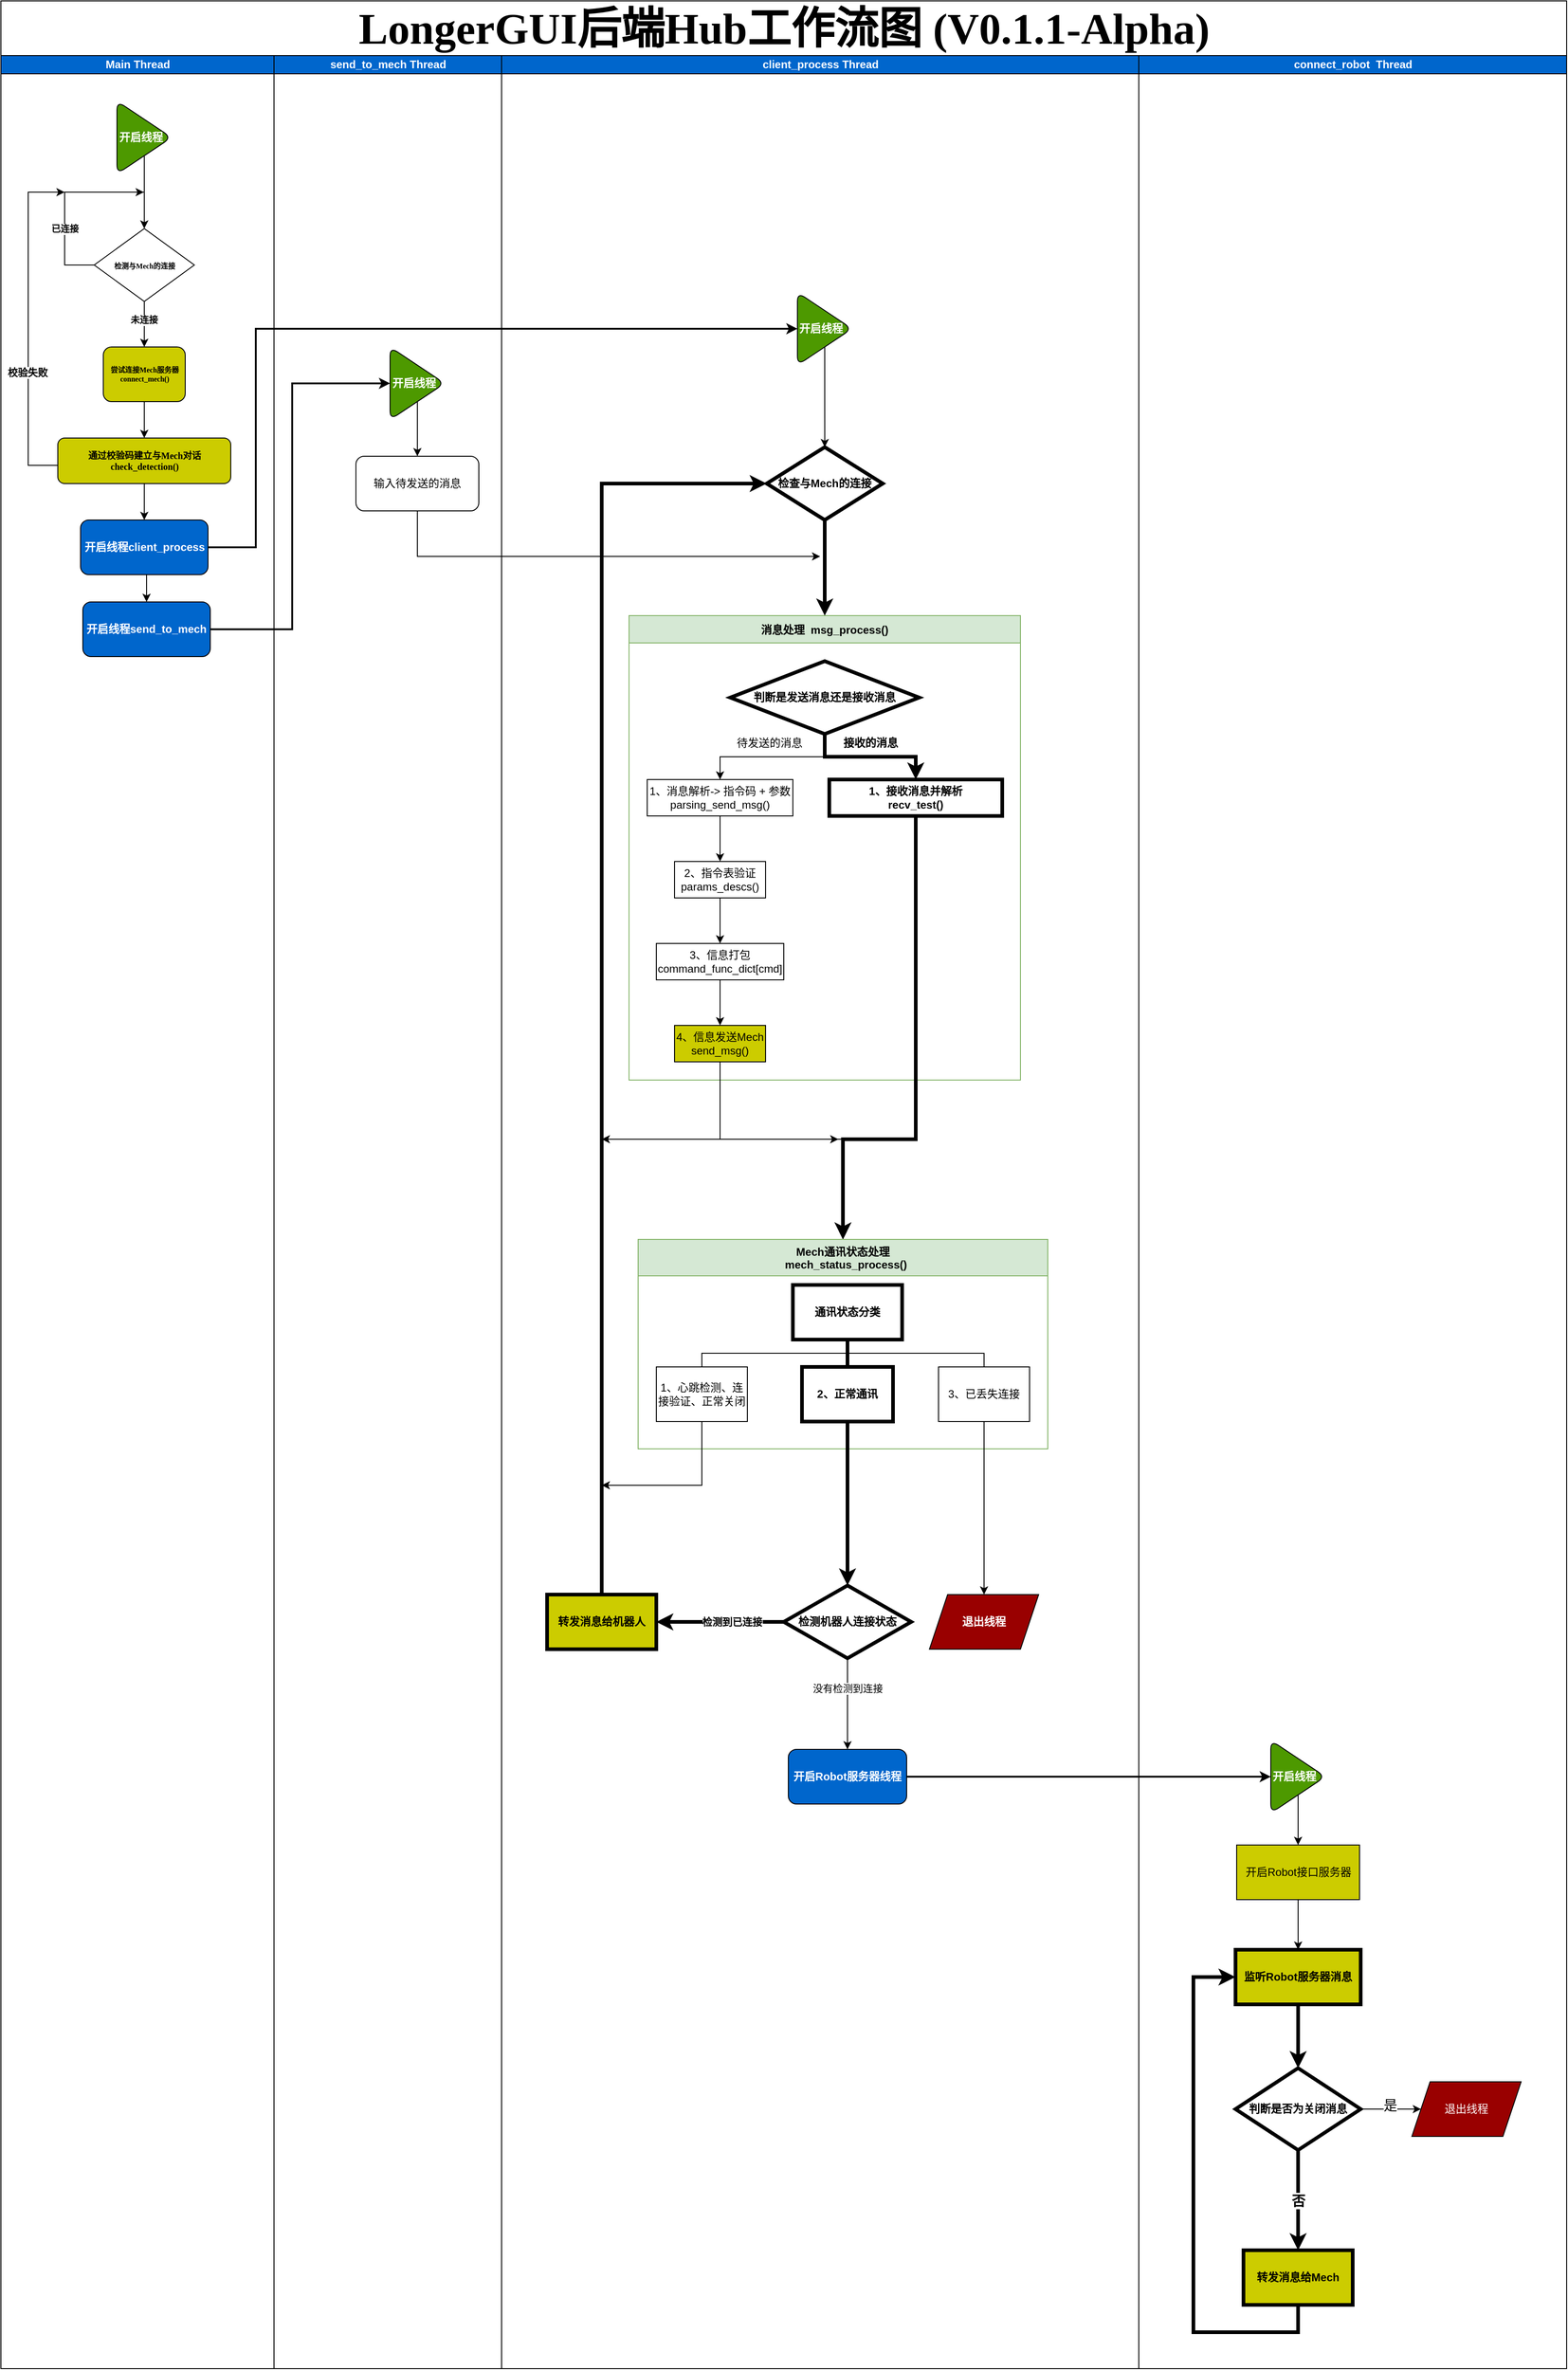 <mxfile version="16.1.2" type="device"><diagram name="Page-1" id="74e2e168-ea6b-b213-b513-2b3c1d86103e"><mxGraphModel dx="2449" dy="1904" grid="1" gridSize="10" guides="1" tooltips="1" connect="1" arrows="1" fold="1" page="1" pageScale="1" pageWidth="1100" pageHeight="850" background="none" math="0" shadow="0"><root><mxCell id="0"/><mxCell id="1" parent="0"/><mxCell id="77e6c97f196da883-1" value="&lt;font style=&quot;font-size: 48px&quot;&gt;LongerGUI后端Hub工作流图 (V0.1.1-Alpha)&lt;/font&gt;" style="swimlane;html=1;childLayout=stackLayout;startSize=60;rounded=0;shadow=0;labelBackgroundColor=none;strokeWidth=1;fontFamily=Verdana;fontSize=8;align=center;" parent="1" vertex="1"><mxGeometry x="360" y="60" width="1720" height="2600" as="geometry"/></mxCell><mxCell id="77e6c97f196da883-2" value="Main Thread" style="swimlane;html=1;startSize=20;fillColor=#0066CC;fontColor=#FFFFFF;" parent="77e6c97f196da883-1" vertex="1"><mxGeometry y="60" width="300" height="2540" as="geometry"/></mxCell><mxCell id="wxrHmc3WfyTPSbHgVPHg-1" value="" style="edgeStyle=orthogonalEdgeStyle;rounded=0;orthogonalLoop=1;jettySize=auto;html=1;align=center;exitX=0.5;exitY=1;exitDx=0;exitDy=0;" parent="77e6c97f196da883-2" source="wxrHmc3WfyTPSbHgVPHg-27" target="77e6c97f196da883-9" edge="1"><mxGeometry relative="1" as="geometry"><mxPoint x="140" y="340.0" as="sourcePoint"/></mxGeometry></mxCell><mxCell id="wxrHmc3WfyTPSbHgVPHg-181" value="&lt;b&gt;未连接&lt;/b&gt;" style="edgeLabel;html=1;align=center;verticalAlign=middle;resizable=0;points=[];fontSize=10;fontColor=#000000;" parent="wxrHmc3WfyTPSbHgVPHg-1" vertex="1" connectable="0"><mxGeometry x="-0.2" y="-1" relative="1" as="geometry"><mxPoint as="offset"/></mxGeometry></mxCell><mxCell id="wxrHmc3WfyTPSbHgVPHg-4" style="edgeStyle=orthogonalEdgeStyle;rounded=0;orthogonalLoop=1;jettySize=auto;html=1;exitX=0;exitY=0.5;exitDx=0;exitDy=0;" parent="77e6c97f196da883-2" source="wxrHmc3WfyTPSbHgVPHg-27" edge="1"><mxGeometry relative="1" as="geometry"><mxPoint x="90" y="270" as="sourcePoint"/><mxPoint x="157" y="150" as="targetPoint"/><Array as="points"><mxPoint x="70" y="230"/><mxPoint x="70" y="150"/></Array></mxGeometry></mxCell><mxCell id="wxrHmc3WfyTPSbHgVPHg-180" value="&lt;font color=&quot;#000000&quot; style=&quot;font-size: 10px&quot;&gt;&lt;b&gt;已连接&lt;/b&gt;&lt;/font&gt;" style="edgeLabel;html=1;align=center;verticalAlign=middle;resizable=0;points=[];fontSize=10;fontColor=#FFFFFF;" parent="wxrHmc3WfyTPSbHgVPHg-4" vertex="1" connectable="0"><mxGeometry x="-0.29" relative="1" as="geometry"><mxPoint y="-2" as="offset"/></mxGeometry></mxCell><mxCell id="77e6c97f196da883-9" value="&lt;b&gt;尝试连接Mech服务器connect_mech()&lt;/b&gt;" style="rounded=1;whiteSpace=wrap;html=1;shadow=0;labelBackgroundColor=none;strokeWidth=1;fontFamily=Verdana;fontSize=8;align=center;fillColor=#CCCC00;" parent="77e6c97f196da883-2" vertex="1"><mxGeometry x="112.5" y="320" width="90" height="60" as="geometry"/></mxCell><mxCell id="wxrHmc3WfyTPSbHgVPHg-27" value="&lt;b style=&quot;font-family: &amp;#34;verdana&amp;#34; ; font-size: 8px&quot;&gt;检测与Mech的连接&lt;/b&gt;" style="rhombus;whiteSpace=wrap;html=1;" parent="77e6c97f196da883-2" vertex="1"><mxGeometry x="102.5" y="190" width="110" height="80" as="geometry"/></mxCell><mxCell id="wxrHmc3WfyTPSbHgVPHg-166" value="&lt;div&gt;&lt;b&gt;开启线程&lt;/b&gt;&lt;/div&gt;" style="triangle;whiteSpace=wrap;html=1;fillColor=#4D9900;fontColor=#FFFFFF;rounded=1;align=left;" parent="77e6c97f196da883-2" vertex="1"><mxGeometry x="127.5" y="50" width="60" height="80" as="geometry"/></mxCell><mxCell id="wxrHmc3WfyTPSbHgVPHg-167" value="" style="edgeStyle=orthogonalEdgeStyle;rounded=0;orthogonalLoop=1;jettySize=auto;html=1;entryX=0.5;entryY=0;entryDx=0;entryDy=0;exitX=0.5;exitY=1;exitDx=0;exitDy=0;" parent="77e6c97f196da883-2" source="wxrHmc3WfyTPSbHgVPHg-166" target="wxrHmc3WfyTPSbHgVPHg-27" edge="1"><mxGeometry relative="1" as="geometry"><mxPoint x="150" y="110" as="sourcePoint"/><mxPoint x="190" y="120" as="targetPoint"/><Array as="points"><mxPoint x="140" y="150"/><mxPoint x="140" y="150"/></Array></mxGeometry></mxCell><mxCell id="wxrHmc3WfyTPSbHgVPHg-21" value="&lt;b&gt;&lt;font style=&quot;font-size: 12px&quot;&gt;开启线程&lt;/font&gt;&lt;/b&gt;&lt;span style=&quot;font-weight: 700&quot;&gt;send_to_mech&lt;/span&gt;" style="rounded=1;whiteSpace=wrap;html=1;fillColor=#0066CC;fontColor=#FFFFFF;spacing=2;" parent="77e6c97f196da883-2" vertex="1"><mxGeometry x="90" y="600" width="140" height="60" as="geometry"/></mxCell><mxCell id="wxrHmc3WfyTPSbHgVPHg-16" value="&lt;font size=&quot;1&quot;&gt;&lt;b style=&quot;font-size: 12px&quot;&gt;开启线程&lt;/b&gt;&lt;/font&gt;&lt;span style=&quot;font-weight: 700&quot;&gt;client_process&lt;/span&gt;" style="rounded=1;whiteSpace=wrap;html=1;fillColor=#0066CC;fontColor=#FFFFFF;spacing=2;" parent="77e6c97f196da883-2" vertex="1"><mxGeometry x="87.5" y="510" width="140" height="60" as="geometry"/></mxCell><mxCell id="wxrHmc3WfyTPSbHgVPHg-20" value="" style="edgeStyle=orthogonalEdgeStyle;rounded=0;orthogonalLoop=1;jettySize=auto;html=1;entryX=0.5;entryY=0;entryDx=0;entryDy=0;exitX=0.5;exitY=1;exitDx=0;exitDy=0;" parent="77e6c97f196da883-2" source="wxrHmc3WfyTPSbHgVPHg-16" target="wxrHmc3WfyTPSbHgVPHg-21" edge="1"><mxGeometry relative="1" as="geometry"><mxPoint x="385.0" y="350" as="targetPoint"/></mxGeometry></mxCell><mxCell id="wxrHmc3WfyTPSbHgVPHg-249" value="" style="edgeStyle=orthogonalEdgeStyle;rounded=0;orthogonalLoop=1;jettySize=auto;html=1;align=center;exitX=0.5;exitY=1;exitDx=0;exitDy=0;entryX=0.5;entryY=0;entryDx=0;entryDy=0;" parent="77e6c97f196da883-2" source="77e6c97f196da883-9" target="wxrHmc3WfyTPSbHgVPHg-251" edge="1"><mxGeometry relative="1" as="geometry"><mxPoint x="240" y="340.0" as="sourcePoint"/><mxPoint x="80" y="470" as="targetPoint"/></mxGeometry></mxCell><mxCell id="wxrHmc3WfyTPSbHgVPHg-252" value="" style="edgeStyle=orthogonalEdgeStyle;rounded=0;orthogonalLoop=1;jettySize=auto;html=1;fontSize=25;fontColor=#000000;strokeWidth=1;" parent="77e6c97f196da883-2" source="wxrHmc3WfyTPSbHgVPHg-251" target="wxrHmc3WfyTPSbHgVPHg-16" edge="1"><mxGeometry relative="1" as="geometry"/></mxCell><mxCell id="wxrHmc3WfyTPSbHgVPHg-251" value="&lt;b style=&quot;font-size: 10px&quot;&gt;通过校验码建立与Mech对话&lt;br&gt;check_detection()&lt;/b&gt;" style="whiteSpace=wrap;html=1;rounded=1;fontSize=8;fontFamily=Verdana;fillColor=#CCCC00;shadow=0;labelBackgroundColor=none;strokeWidth=1;" parent="77e6c97f196da883-2" vertex="1"><mxGeometry x="62.5" y="420" width="190" height="50" as="geometry"/></mxCell><mxCell id="77e6c97f196da883-5" value="send_to_mech Thread" style="swimlane;html=1;startSize=20;fillColor=#0066CC;fontColor=#FFFFFF;" parent="77e6c97f196da883-1" vertex="1"><mxGeometry x="300" y="60" width="250" height="2540" as="geometry"/></mxCell><mxCell id="wxrHmc3WfyTPSbHgVPHg-99" value="" style="edgeStyle=orthogonalEdgeStyle;rounded=0;orthogonalLoop=1;jettySize=auto;html=1;exitX=0.5;exitY=1;exitDx=0;exitDy=0;" parent="77e6c97f196da883-5" source="wxrHmc3WfyTPSbHgVPHg-177" target="wxrHmc3WfyTPSbHgVPHg-98" edge="1"><mxGeometry relative="1" as="geometry"><mxPoint x="115" y="440" as="sourcePoint"/></mxGeometry></mxCell><mxCell id="wxrHmc3WfyTPSbHgVPHg-98" value="输入待发送的消息" style="whiteSpace=wrap;html=1;rounded=1;" parent="77e6c97f196da883-5" vertex="1"><mxGeometry x="90" y="440" width="135" height="60" as="geometry"/></mxCell><mxCell id="wxrHmc3WfyTPSbHgVPHg-177" value="&lt;div&gt;&lt;b&gt;开启线程&lt;/b&gt;&lt;/div&gt;" style="triangle;whiteSpace=wrap;html=1;fillColor=#4D9900;fontColor=#FFFFFF;rounded=1;align=left;" parent="77e6c97f196da883-5" vertex="1"><mxGeometry x="127.5" y="320" width="60" height="80" as="geometry"/></mxCell><mxCell id="77e6c97f196da883-6" value="client_process Thread" style="swimlane;html=1;startSize=20;fillColor=#0066CC;fontColor=#FFFFFF;" parent="77e6c97f196da883-1" vertex="1"><mxGeometry x="550" y="60" width="700" height="2540" as="geometry"/></mxCell><mxCell id="wxrHmc3WfyTPSbHgVPHg-29" value="" style="edgeStyle=orthogonalEdgeStyle;rounded=0;orthogonalLoop=1;jettySize=auto;html=1;exitX=0.5;exitY=1;exitDx=0;exitDy=0;" parent="77e6c97f196da883-6" source="wxrHmc3WfyTPSbHgVPHg-178" target="wxrHmc3WfyTPSbHgVPHg-28" edge="1"><mxGeometry relative="1" as="geometry"><mxPoint x="355" y="320" as="sourcePoint"/></mxGeometry></mxCell><mxCell id="wxrHmc3WfyTPSbHgVPHg-28" value="&lt;b&gt;检查与Mech的连接&lt;/b&gt;" style="rhombus;whiteSpace=wrap;html=1;strokeWidth=4;" parent="77e6c97f196da883-6" vertex="1"><mxGeometry x="291.25" y="430" width="127.5" height="80" as="geometry"/></mxCell><mxCell id="wxrHmc3WfyTPSbHgVPHg-81" value="消息处理  msg_process()" style="swimlane;startSize=30;horizontal=1;childLayout=treeLayout;horizontalTree=0;resizable=0;containerType=tree;fillColor=#d5e8d4;strokeColor=#82b366;" parent="77e6c97f196da883-6" vertex="1"><mxGeometry x="140" y="615" width="430" height="510" as="geometry"/></mxCell><mxCell id="wxrHmc3WfyTPSbHgVPHg-83" value="1、消息解析-&amp;gt; 指令码 + 参数&lt;br&gt;parsing_send_msg()" style="whiteSpace=wrap;html=1;" parent="wxrHmc3WfyTPSbHgVPHg-81" vertex="1"><mxGeometry x="20" y="180" width="160" height="40" as="geometry"/></mxCell><mxCell id="wxrHmc3WfyTPSbHgVPHg-89" value="&lt;b&gt;判断是发送消息还是接收消息&lt;/b&gt;" style="rhombus;whiteSpace=wrap;html=1;strokeWidth=4;" parent="wxrHmc3WfyTPSbHgVPHg-81" vertex="1"><mxGeometry x="111.25" y="50" width="207.5" height="80" as="geometry"/></mxCell><mxCell id="wxrHmc3WfyTPSbHgVPHg-84" value="" style="edgeStyle=elbowEdgeStyle;elbow=vertical;html=1;rounded=0;exitX=0.5;exitY=1;exitDx=0;exitDy=0;" parent="wxrHmc3WfyTPSbHgVPHg-81" source="wxrHmc3WfyTPSbHgVPHg-89" target="wxrHmc3WfyTPSbHgVPHg-83" edge="1"><mxGeometry relative="1" as="geometry"><mxPoint x="-443.75" y="120" as="sourcePoint"/></mxGeometry></mxCell><mxCell id="wxrHmc3WfyTPSbHgVPHg-186" value="待发送的消息" style="edgeLabel;html=1;align=center;verticalAlign=middle;resizable=0;points=[];fontSize=12;fontColor=#000000;" parent="wxrHmc3WfyTPSbHgVPHg-84" vertex="1" connectable="0"><mxGeometry x="0.049" y="1" relative="1" as="geometry"><mxPoint y="-16" as="offset"/></mxGeometry></mxCell><mxCell id="wxrHmc3WfyTPSbHgVPHg-90" value="" style="edgeStyle=elbowEdgeStyle;elbow=vertical;html=1;rounded=0;exitX=0.5;exitY=1;exitDx=0;exitDy=0;" parent="wxrHmc3WfyTPSbHgVPHg-81" source="wxrHmc3WfyTPSbHgVPHg-83" target="wxrHmc3WfyTPSbHgVPHg-91" edge="1"><mxGeometry relative="1" as="geometry"><mxPoint x="386.25" y="790" as="sourcePoint"/></mxGeometry></mxCell><mxCell id="wxrHmc3WfyTPSbHgVPHg-91" value="2、指令表验证&lt;br&gt;params_descs()" style="whiteSpace=wrap;html=1;" parent="wxrHmc3WfyTPSbHgVPHg-81" vertex="1"><mxGeometry x="50" y="270" width="100" height="40" as="geometry"/></mxCell><mxCell id="wxrHmc3WfyTPSbHgVPHg-92" value="" style="edgeStyle=elbowEdgeStyle;elbow=vertical;html=1;rounded=0;exitX=0.5;exitY=1;exitDx=0;exitDy=0;" parent="wxrHmc3WfyTPSbHgVPHg-81" source="wxrHmc3WfyTPSbHgVPHg-91" target="wxrHmc3WfyTPSbHgVPHg-93" edge="1"><mxGeometry relative="1" as="geometry"><mxPoint x="316.25" y="880.0" as="sourcePoint"/></mxGeometry></mxCell><mxCell id="wxrHmc3WfyTPSbHgVPHg-93" value="3、信息打包&lt;br&gt;command_func_dict[cmd]" style="whiteSpace=wrap;html=1;" parent="wxrHmc3WfyTPSbHgVPHg-81" vertex="1"><mxGeometry x="30" y="360" width="140" height="40" as="geometry"/></mxCell><mxCell id="wxrHmc3WfyTPSbHgVPHg-94" value="" style="edgeStyle=elbowEdgeStyle;elbow=vertical;html=1;rounded=0;exitX=0.5;exitY=1;exitDx=0;exitDy=0;" parent="wxrHmc3WfyTPSbHgVPHg-81" source="wxrHmc3WfyTPSbHgVPHg-93" target="wxrHmc3WfyTPSbHgVPHg-95" edge="1"><mxGeometry relative="1" as="geometry"><mxPoint x="471.25" y="970" as="sourcePoint"/></mxGeometry></mxCell><mxCell id="wxrHmc3WfyTPSbHgVPHg-95" value="4、信息发送Mech&lt;br&gt;send_msg()" style="whiteSpace=wrap;html=1;fillColor=#CCCC00;" parent="wxrHmc3WfyTPSbHgVPHg-81" vertex="1"><mxGeometry x="50" y="450" width="100" height="40" as="geometry"/></mxCell><mxCell id="wxrHmc3WfyTPSbHgVPHg-85" value="&lt;b&gt;1、接收消息并解析&lt;br&gt;recv_test()&lt;/b&gt;" style="whiteSpace=wrap;html=1;strokeWidth=4;" parent="wxrHmc3WfyTPSbHgVPHg-81" vertex="1"><mxGeometry x="220" y="180" width="190" height="40" as="geometry"/></mxCell><mxCell id="wxrHmc3WfyTPSbHgVPHg-86" value="" style="edgeStyle=elbowEdgeStyle;elbow=vertical;html=1;rounded=0;exitX=0.5;exitY=1;exitDx=0;exitDy=0;strokeWidth=4;entryX=0.5;entryY=0;entryDx=0;entryDy=0;" parent="wxrHmc3WfyTPSbHgVPHg-81" source="wxrHmc3WfyTPSbHgVPHg-89" target="wxrHmc3WfyTPSbHgVPHg-85" edge="1"><mxGeometry relative="1" as="geometry"/></mxCell><mxCell id="wxrHmc3WfyTPSbHgVPHg-187" value="&lt;b&gt;接收的消息&lt;/b&gt;" style="edgeLabel;html=1;align=center;verticalAlign=middle;resizable=0;points=[];fontSize=12;fontColor=#000000;" parent="wxrHmc3WfyTPSbHgVPHg-86" vertex="1" connectable="0"><mxGeometry x="-0.191" y="-3" relative="1" as="geometry"><mxPoint x="14" y="-18" as="offset"/></mxGeometry></mxCell><mxCell id="wxrHmc3WfyTPSbHgVPHg-32" value="" style="edgeStyle=orthogonalEdgeStyle;rounded=0;orthogonalLoop=1;jettySize=auto;html=1;exitX=0.5;exitY=1;exitDx=0;exitDy=0;entryX=0.5;entryY=0;entryDx=0;entryDy=0;strokeWidth=4;" parent="77e6c97f196da883-6" source="wxrHmc3WfyTPSbHgVPHg-28" target="wxrHmc3WfyTPSbHgVPHg-81" edge="1"><mxGeometry relative="1" as="geometry"><mxPoint x="140.25" y="600" as="sourcePoint"/><mxPoint x="200" y="600" as="targetPoint"/></mxGeometry></mxCell><mxCell id="wxrHmc3WfyTPSbHgVPHg-103" value="" style="edgeStyle=orthogonalEdgeStyle;rounded=0;orthogonalLoop=1;jettySize=auto;html=1;exitX=0.5;exitY=1;exitDx=0;exitDy=0;entryX=0.5;entryY=0;entryDx=0;entryDy=0;strokeWidth=4;" parent="77e6c97f196da883-6" source="wxrHmc3WfyTPSbHgVPHg-85" target="wxrHmc3WfyTPSbHgVPHg-106" edge="1"><mxGeometry relative="1" as="geometry"><mxPoint x="330.25" y="1160" as="sourcePoint"/><mxPoint x="220" y="1260" as="targetPoint"/><Array as="points"><mxPoint x="395" y="1190"/><mxPoint x="335" y="1190"/></Array></mxGeometry></mxCell><mxCell id="wxrHmc3WfyTPSbHgVPHg-104" value="" style="edgeStyle=orthogonalEdgeStyle;rounded=0;orthogonalLoop=1;jettySize=auto;html=1;exitX=0.5;exitY=1;exitDx=0;exitDy=0;entryX=0.5;entryY=0;entryDx=0;entryDy=0;" parent="77e6c97f196da883-6" source="wxrHmc3WfyTPSbHgVPHg-95" target="wxrHmc3WfyTPSbHgVPHg-106" edge="1"><mxGeometry relative="1" as="geometry"><mxPoint x="285" y="770" as="sourcePoint"/><mxPoint x="130" y="1280" as="targetPoint"/><Array as="points"><mxPoint x="240" y="1190"/><mxPoint x="375" y="1190"/></Array></mxGeometry></mxCell><mxCell id="wxrHmc3WfyTPSbHgVPHg-106" value="Mech通讯状态处理&#10;  mech_status_process()" style="swimlane;startSize=40;horizontal=1;containerType=tree;newEdgeStyle={&quot;edgeStyle&quot;:&quot;elbowEdgeStyle&quot;,&quot;startArrow&quot;:&quot;none&quot;,&quot;endArrow&quot;:&quot;none&quot;};fillColor=#d5e8d4;strokeColor=#82b366;" parent="77e6c97f196da883-6" vertex="1"><mxGeometry x="150" y="1300" width="450" height="230" as="geometry"/></mxCell><mxCell id="wxrHmc3WfyTPSbHgVPHg-108" value="" style="edgeStyle=elbowEdgeStyle;elbow=vertical;startArrow=none;endArrow=none;rounded=0;" parent="wxrHmc3WfyTPSbHgVPHg-106" source="wxrHmc3WfyTPSbHgVPHg-109" target="wxrHmc3WfyTPSbHgVPHg-111" edge="1"><mxGeometry relative="1" as="geometry"/></mxCell><UserObject label="&lt;b&gt;通讯状态分类&lt;/b&gt;" treeRoot="1" id="wxrHmc3WfyTPSbHgVPHg-109"><mxCell style="whiteSpace=wrap;html=1;align=center;treeFolding=1;treeMoving=1;newEdgeStyle={&quot;edgeStyle&quot;:&quot;elbowEdgeStyle&quot;,&quot;startArrow&quot;:&quot;none&quot;,&quot;endArrow&quot;:&quot;none&quot;};strokeWidth=4;" parent="wxrHmc3WfyTPSbHgVPHg-106" vertex="1"><mxGeometry x="170" y="50" width="120" height="60" as="geometry"/></mxCell></UserObject><mxCell id="wxrHmc3WfyTPSbHgVPHg-111" value="1、心跳检测、连接验证、正常关闭" style="whiteSpace=wrap;html=1;align=center;verticalAlign=middle;treeFolding=1;treeMoving=1;newEdgeStyle={&quot;edgeStyle&quot;:&quot;elbowEdgeStyle&quot;,&quot;startArrow&quot;:&quot;none&quot;,&quot;endArrow&quot;:&quot;none&quot;};" parent="wxrHmc3WfyTPSbHgVPHg-106" vertex="1"><mxGeometry x="20" y="140" width="100" height="60" as="geometry"/></mxCell><mxCell id="wxrHmc3WfyTPSbHgVPHg-110" value="&lt;b&gt;2、正常通讯&lt;/b&gt;" style="whiteSpace=wrap;html=1;align=center;verticalAlign=middle;treeFolding=1;treeMoving=1;newEdgeStyle={&quot;edgeStyle&quot;:&quot;elbowEdgeStyle&quot;,&quot;startArrow&quot;:&quot;none&quot;,&quot;endArrow&quot;:&quot;none&quot;};strokeWidth=4;" parent="wxrHmc3WfyTPSbHgVPHg-106" vertex="1"><mxGeometry x="180" y="140" width="100" height="60" as="geometry"/></mxCell><mxCell id="wxrHmc3WfyTPSbHgVPHg-107" value="" style="edgeStyle=elbowEdgeStyle;elbow=vertical;startArrow=none;endArrow=none;rounded=0;strokeWidth=4;" parent="wxrHmc3WfyTPSbHgVPHg-106" source="wxrHmc3WfyTPSbHgVPHg-109" target="wxrHmc3WfyTPSbHgVPHg-110" edge="1"><mxGeometry relative="1" as="geometry"/></mxCell><mxCell id="wxrHmc3WfyTPSbHgVPHg-113" value="3、已丢失连接" style="whiteSpace=wrap;html=1;align=center;verticalAlign=middle;treeFolding=1;treeMoving=1;newEdgeStyle={&quot;edgeStyle&quot;:&quot;elbowEdgeStyle&quot;,&quot;startArrow&quot;:&quot;none&quot;,&quot;endArrow&quot;:&quot;none&quot;};" parent="wxrHmc3WfyTPSbHgVPHg-106" vertex="1"><mxGeometry x="330" y="140" width="100" height="60" as="geometry"/></mxCell><mxCell id="wxrHmc3WfyTPSbHgVPHg-114" value="" style="edgeStyle=elbowEdgeStyle;elbow=vertical;startArrow=none;endArrow=none;rounded=0;entryX=0.5;entryY=0;entryDx=0;entryDy=0;exitX=0.5;exitY=1;exitDx=0;exitDy=0;" parent="wxrHmc3WfyTPSbHgVPHg-106" source="wxrHmc3WfyTPSbHgVPHg-109" target="wxrHmc3WfyTPSbHgVPHg-113" edge="1"><mxGeometry relative="1" as="geometry"><mxPoint x="140" y="115" as="sourcePoint"/><mxPoint x="290" y="135" as="targetPoint"/></mxGeometry></mxCell><mxCell id="wxrHmc3WfyTPSbHgVPHg-132" value="" style="edgeStyle=orthogonalEdgeStyle;rounded=0;orthogonalLoop=1;jettySize=auto;html=1;" parent="77e6c97f196da883-6" source="wxrHmc3WfyTPSbHgVPHg-124" target="wxrHmc3WfyTPSbHgVPHg-131" edge="1"><mxGeometry relative="1" as="geometry"/></mxCell><mxCell id="wxrHmc3WfyTPSbHgVPHg-139" value="没有检测到连接" style="edgeLabel;html=1;align=center;verticalAlign=middle;resizable=0;points=[];" parent="wxrHmc3WfyTPSbHgVPHg-132" vertex="1" connectable="0"><mxGeometry x="-0.342" relative="1" as="geometry"><mxPoint as="offset"/></mxGeometry></mxCell><mxCell id="wxrHmc3WfyTPSbHgVPHg-124" value="&lt;b&gt;检测机器人连接状态&lt;/b&gt;" style="rhombus;whiteSpace=wrap;html=1;strokeWidth=4;" parent="77e6c97f196da883-6" vertex="1"><mxGeometry x="310" y="1680" width="140" height="80" as="geometry"/></mxCell><mxCell id="wxrHmc3WfyTPSbHgVPHg-129" value="" style="edgeStyle=orthogonalEdgeStyle;rounded=0;orthogonalLoop=1;jettySize=auto;html=1;exitX=0.5;exitY=1;exitDx=0;exitDy=0;entryX=0.5;entryY=0;entryDx=0;entryDy=0;" parent="77e6c97f196da883-6" source="wxrHmc3WfyTPSbHgVPHg-113" target="wxrHmc3WfyTPSbHgVPHg-130" edge="1"><mxGeometry relative="1" as="geometry"><mxPoint x="420" y="1550" as="sourcePoint"/><mxPoint x="420" y="1670" as="targetPoint"/></mxGeometry></mxCell><mxCell id="wxrHmc3WfyTPSbHgVPHg-130" value="&lt;b&gt;退出线程&lt;/b&gt;" style="shape=parallelogram;perimeter=parallelogramPerimeter;whiteSpace=wrap;html=1;fixedSize=1;fillColor=#990000;fontColor=#FFFFFF;" parent="77e6c97f196da883-6" vertex="1"><mxGeometry x="470" y="1690" width="120" height="60" as="geometry"/></mxCell><mxCell id="wxrHmc3WfyTPSbHgVPHg-131" value="&lt;b&gt;开启Robot服务器线程&lt;/b&gt;" style="whiteSpace=wrap;html=1;fillColor=#0066CC;fontColor=#FFFFFF;rounded=1;spacing=2;" parent="77e6c97f196da883-6" vertex="1"><mxGeometry x="315" y="1860" width="130" height="60" as="geometry"/></mxCell><mxCell id="wxrHmc3WfyTPSbHgVPHg-133" value="" style="edgeStyle=orthogonalEdgeStyle;rounded=0;orthogonalLoop=1;jettySize=auto;html=1;exitX=0;exitY=0.5;exitDx=0;exitDy=0;entryX=1;entryY=0.5;entryDx=0;entryDy=0;strokeWidth=4;" parent="77e6c97f196da883-6" source="wxrHmc3WfyTPSbHgVPHg-124" target="wxrHmc3WfyTPSbHgVPHg-163" edge="1"><mxGeometry relative="1" as="geometry"><mxPoint x="260" y="1620" as="sourcePoint"/><mxPoint x="120" y="1790" as="targetPoint"/><Array as="points"><mxPoint x="220" y="1720"/><mxPoint x="220" y="1720"/></Array></mxGeometry></mxCell><mxCell id="wxrHmc3WfyTPSbHgVPHg-140" value="&lt;b&gt;检测到已连接&lt;/b&gt;" style="edgeLabel;html=1;align=center;verticalAlign=middle;resizable=0;points=[];" parent="wxrHmc3WfyTPSbHgVPHg-133" vertex="1" connectable="0"><mxGeometry x="-0.239" y="1" relative="1" as="geometry"><mxPoint x="-4" y="-1" as="offset"/></mxGeometry></mxCell><mxCell id="wxrHmc3WfyTPSbHgVPHg-141" value="" style="edgeStyle=orthogonalEdgeStyle;rounded=0;orthogonalLoop=1;jettySize=auto;html=1;exitX=0.5;exitY=1;exitDx=0;exitDy=0;strokeWidth=4;" parent="77e6c97f196da883-6" source="wxrHmc3WfyTPSbHgVPHg-110" target="wxrHmc3WfyTPSbHgVPHg-124" edge="1"><mxGeometry relative="1" as="geometry"><mxPoint x="360" y="1520" as="sourcePoint"/><mxPoint x="360" y="1760" as="targetPoint"/></mxGeometry></mxCell><mxCell id="wxrHmc3WfyTPSbHgVPHg-163" value="&lt;b&gt;转发消息给机器人&lt;/b&gt;" style="rounded=0;whiteSpace=wrap;html=1;fillColor=#CCCC00;strokeWidth=4;" parent="77e6c97f196da883-6" vertex="1"><mxGeometry x="50" y="1690" width="120" height="60" as="geometry"/></mxCell><mxCell id="wxrHmc3WfyTPSbHgVPHg-178" value="&lt;div&gt;&lt;b&gt;开启线程&lt;/b&gt;&lt;/div&gt;" style="triangle;whiteSpace=wrap;html=1;fillColor=#4D9900;fontColor=#FFFFFF;rounded=1;align=left;" parent="77e6c97f196da883-6" vertex="1"><mxGeometry x="325" y="260" width="60" height="80" as="geometry"/></mxCell><mxCell id="wxrHmc3WfyTPSbHgVPHg-164" value="" style="edgeStyle=orthogonalEdgeStyle;rounded=0;orthogonalLoop=1;jettySize=auto;html=1;exitX=0.5;exitY=0;exitDx=0;exitDy=0;strokeWidth=4;entryX=0;entryY=0.5;entryDx=0;entryDy=0;" parent="77e6c97f196da883-6" source="wxrHmc3WfyTPSbHgVPHg-163" target="wxrHmc3WfyTPSbHgVPHg-28" edge="1"><mxGeometry relative="1" as="geometry"><mxPoint x="160" y="1870" as="sourcePoint"/><mxPoint x="110" y="1570" as="targetPoint"/></mxGeometry></mxCell><mxCell id="wxrHmc3WfyTPSbHgVPHg-185" value="" style="edgeStyle=orthogonalEdgeStyle;rounded=0;orthogonalLoop=1;jettySize=auto;html=1;exitX=0.5;exitY=1;exitDx=0;exitDy=0;" parent="77e6c97f196da883-6" source="wxrHmc3WfyTPSbHgVPHg-111" edge="1"><mxGeometry relative="1" as="geometry"><mxPoint x="230" y="1550" as="sourcePoint"/><mxPoint x="110" y="1570" as="targetPoint"/><Array as="points"><mxPoint x="220" y="1570"/></Array></mxGeometry></mxCell><mxCell id="wxrHmc3WfyTPSbHgVPHg-203" value="" style="edgeStyle=elbowEdgeStyle;elbow=vertical;html=1;rounded=0;" parent="77e6c97f196da883-6" edge="1"><mxGeometry relative="1" as="geometry"><mxPoint x="240" y="1190" as="sourcePoint"/><mxPoint x="370" y="1190" as="targetPoint"/><Array as="points"/></mxGeometry></mxCell><mxCell id="wxrHmc3WfyTPSbHgVPHg-25" value="" style="edgeStyle=orthogonalEdgeStyle;rounded=0;orthogonalLoop=1;jettySize=auto;html=1;entryX=0;entryY=0.5;entryDx=0;entryDy=0;exitX=1;exitY=0.5;exitDx=0;exitDy=0;strokeWidth=2;" parent="77e6c97f196da883-1" source="wxrHmc3WfyTPSbHgVPHg-21" target="wxrHmc3WfyTPSbHgVPHg-177" edge="1"><mxGeometry relative="1" as="geometry"><mxPoint x="250" y="690" as="sourcePoint"/><mxPoint x="587.5" y="480" as="targetPoint"/><Array as="points"><mxPoint x="320" y="690"/><mxPoint x="320" y="420"/></Array></mxGeometry></mxCell><mxCell id="wxrHmc3WfyTPSbHgVPHg-22" value="" style="edgeStyle=orthogonalEdgeStyle;rounded=0;orthogonalLoop=1;jettySize=auto;html=1;entryX=0;entryY=0.5;entryDx=0;entryDy=0;strokeWidth=2;" parent="77e6c97f196da883-1" source="wxrHmc3WfyTPSbHgVPHg-16" target="wxrHmc3WfyTPSbHgVPHg-178" edge="1"><mxGeometry relative="1" as="geometry"><mxPoint x="1060" y="360" as="targetPoint"/><Array as="points"><mxPoint x="280" y="600"/><mxPoint x="280" y="360"/></Array></mxGeometry></mxCell><mxCell id="wxrHmc3WfyTPSbHgVPHg-101" value="" style="edgeStyle=orthogonalEdgeStyle;rounded=0;orthogonalLoop=1;jettySize=auto;html=1;exitX=0.5;exitY=1;exitDx=0;exitDy=0;" parent="77e6c97f196da883-1" source="wxrHmc3WfyTPSbHgVPHg-98" edge="1"><mxGeometry relative="1" as="geometry"><mxPoint x="900" y="610" as="targetPoint"/><Array as="points"><mxPoint x="458" y="610"/></Array></mxGeometry></mxCell><mxCell id="wxrHmc3WfyTPSbHgVPHg-144" value="" style="edgeStyle=orthogonalEdgeStyle;rounded=0;orthogonalLoop=1;jettySize=auto;html=1;entryX=0;entryY=0.5;entryDx=0;entryDy=0;strokeWidth=2;" parent="77e6c97f196da883-1" source="wxrHmc3WfyTPSbHgVPHg-131" target="wxrHmc3WfyTPSbHgVPHg-179" edge="1"><mxGeometry relative="1" as="geometry"><mxPoint x="1560" y="1950" as="targetPoint"/></mxGeometry></mxCell><mxCell id="77e6c97f196da883-7" value="connect_robot&amp;nbsp; Thread" style="swimlane;html=1;startSize=20;fillColor=#0066CC;fontColor=#FFFFFF;" parent="77e6c97f196da883-1" vertex="1"><mxGeometry x="1250" y="60" width="470" height="2540" as="geometry"/></mxCell><mxCell id="wxrHmc3WfyTPSbHgVPHg-146" value="" style="edgeStyle=orthogonalEdgeStyle;rounded=0;orthogonalLoop=1;jettySize=auto;html=1;exitX=0.5;exitY=1;exitDx=0;exitDy=0;" parent="77e6c97f196da883-7" source="wxrHmc3WfyTPSbHgVPHg-179" target="wxrHmc3WfyTPSbHgVPHg-145" edge="1"><mxGeometry relative="1" as="geometry"><mxPoint x="175" y="1910" as="sourcePoint"/></mxGeometry></mxCell><mxCell id="wxrHmc3WfyTPSbHgVPHg-148" value="" style="edgeStyle=orthogonalEdgeStyle;rounded=0;orthogonalLoop=1;jettySize=auto;html=1;" parent="77e6c97f196da883-7" source="wxrHmc3WfyTPSbHgVPHg-145" target="wxrHmc3WfyTPSbHgVPHg-147" edge="1"><mxGeometry relative="1" as="geometry"/></mxCell><mxCell id="wxrHmc3WfyTPSbHgVPHg-145" value="开启Robot接口服务器" style="whiteSpace=wrap;html=1;fillColor=#CCCC00;" parent="77e6c97f196da883-7" vertex="1"><mxGeometry x="107.5" y="1965" width="135" height="60" as="geometry"/></mxCell><mxCell id="wxrHmc3WfyTPSbHgVPHg-151" value="" style="edgeStyle=orthogonalEdgeStyle;rounded=0;orthogonalLoop=1;jettySize=auto;html=1;entryX=0.5;entryY=0;entryDx=0;entryDy=0;strokeWidth=4;" parent="77e6c97f196da883-7" source="wxrHmc3WfyTPSbHgVPHg-147" target="wxrHmc3WfyTPSbHgVPHg-152" edge="1"><mxGeometry relative="1" as="geometry"/></mxCell><mxCell id="wxrHmc3WfyTPSbHgVPHg-147" value="&lt;b&gt;监听Robot服务器消息&lt;/b&gt;" style="whiteSpace=wrap;html=1;fillColor=#CCCC00;strokeWidth=4;" parent="77e6c97f196da883-7" vertex="1"><mxGeometry x="106.25" y="2080" width="137.5" height="60" as="geometry"/></mxCell><mxCell id="wxrHmc3WfyTPSbHgVPHg-149" value="" style="edgeStyle=orthogonalEdgeStyle;rounded=0;orthogonalLoop=1;jettySize=auto;html=1;entryX=0;entryY=0.5;entryDx=0;entryDy=0;exitX=0.5;exitY=1;exitDx=0;exitDy=0;strokeWidth=4;" parent="77e6c97f196da883-7" source="wxrHmc3WfyTPSbHgVPHg-150" target="wxrHmc3WfyTPSbHgVPHg-147" edge="1"><mxGeometry relative="1" as="geometry"><mxPoint x="60" y="2420" as="sourcePoint"/><mxPoint x="175" y="2110" as="targetPoint"/><Array as="points"><mxPoint x="175" y="2500"/><mxPoint x="60" y="2500"/><mxPoint x="60" y="2110"/></Array></mxGeometry></mxCell><mxCell id="wxrHmc3WfyTPSbHgVPHg-150" value="&lt;b&gt;转发消息给Mech&lt;/b&gt;" style="whiteSpace=wrap;html=1;fillColor=#CCCC00;strokeWidth=4;" parent="77e6c97f196da883-7" vertex="1"><mxGeometry x="115" y="2410" width="120" height="60" as="geometry"/></mxCell><mxCell id="wxrHmc3WfyTPSbHgVPHg-152" value="&lt;b&gt;判断是否为关闭消息&lt;/b&gt;" style="rhombus;whiteSpace=wrap;html=1;strokeWidth=4;" parent="77e6c97f196da883-7" vertex="1"><mxGeometry x="106.25" y="2210" width="137.5" height="90" as="geometry"/></mxCell><mxCell id="wxrHmc3WfyTPSbHgVPHg-154" value="&lt;font style=&quot;font-size: 15px&quot;&gt;否&lt;/font&gt;" style="edgeStyle=orthogonalEdgeStyle;rounded=0;orthogonalLoop=1;jettySize=auto;html=1;exitX=0.5;exitY=1;exitDx=0;exitDy=0;strokeWidth=4;fontStyle=1;entryX=0.5;entryY=0;entryDx=0;entryDy=0;" parent="77e6c97f196da883-7" source="wxrHmc3WfyTPSbHgVPHg-152" target="wxrHmc3WfyTPSbHgVPHg-150" edge="1"><mxGeometry relative="1" as="geometry"><mxPoint x="185" y="2230" as="sourcePoint"/><mxPoint x="240" y="2330" as="targetPoint"/><Array as="points"><mxPoint x="175" y="2340"/><mxPoint x="175" y="2340"/></Array><mxPoint as="offset"/></mxGeometry></mxCell><mxCell id="wxrHmc3WfyTPSbHgVPHg-179" value="&lt;div&gt;&lt;b&gt;开启线程&lt;/b&gt;&lt;/div&gt;" style="triangle;whiteSpace=wrap;html=1;fillColor=#4D9900;fontColor=#FFFFFF;rounded=1;align=left;" parent="77e6c97f196da883-7" vertex="1"><mxGeometry x="145" y="1850" width="60" height="80" as="geometry"/></mxCell><mxCell id="wxrHmc3WfyTPSbHgVPHg-183" value="退出线程" style="shape=parallelogram;perimeter=parallelogramPerimeter;whiteSpace=wrap;html=1;fixedSize=1;fillColor=#990000;fontColor=#FFFFFF;" parent="77e6c97f196da883-7" vertex="1"><mxGeometry x="300" y="2225" width="120" height="60" as="geometry"/></mxCell><mxCell id="wxrHmc3WfyTPSbHgVPHg-156" value="" style="edgeStyle=orthogonalEdgeStyle;rounded=0;orthogonalLoop=1;jettySize=auto;html=1;exitX=1;exitY=0.5;exitDx=0;exitDy=0;" parent="77e6c97f196da883-7" source="wxrHmc3WfyTPSbHgVPHg-152" target="wxrHmc3WfyTPSbHgVPHg-183" edge="1"><mxGeometry relative="1" as="geometry"><mxPoint x="-85" y="2200" as="sourcePoint"/><mxPoint x="320" y="2320" as="targetPoint"/></mxGeometry></mxCell><mxCell id="wxrHmc3WfyTPSbHgVPHg-184" value="是" style="edgeLabel;html=1;align=center;verticalAlign=middle;resizable=0;points=[];fontSize=15;fontColor=#000000;" parent="wxrHmc3WfyTPSbHgVPHg-156" vertex="1" connectable="0"><mxGeometry x="-0.497" y="2" relative="1" as="geometry"><mxPoint x="15" y="-3" as="offset"/></mxGeometry></mxCell><mxCell id="wxrHmc3WfyTPSbHgVPHg-202" value="" style="edgeStyle=elbowEdgeStyle;elbow=vertical;html=1;rounded=0;exitX=0.5;exitY=1;exitDx=0;exitDy=0;" parent="1" source="wxrHmc3WfyTPSbHgVPHg-95" edge="1"><mxGeometry relative="1" as="geometry"><mxPoint x="1160" y="1175.0" as="sourcePoint"/><mxPoint x="1020" y="1310" as="targetPoint"/><Array as="points"><mxPoint x="1060" y="1310"/></Array></mxGeometry></mxCell><mxCell id="wxrHmc3WfyTPSbHgVPHg-255" value="" style="edgeStyle=orthogonalEdgeStyle;rounded=0;orthogonalLoop=1;jettySize=auto;html=1;fontSize=11;fontColor=#000000;strokeWidth=1;" parent="1" source="wxrHmc3WfyTPSbHgVPHg-251" edge="1"><mxGeometry relative="1" as="geometry"><mxPoint x="430" y="270" as="targetPoint"/><Array as="points"><mxPoint x="390" y="570"/><mxPoint x="390" y="270"/></Array></mxGeometry></mxCell><mxCell id="wxrHmc3WfyTPSbHgVPHg-256" value="&lt;b&gt;校验失败&lt;/b&gt;" style="edgeLabel;html=1;align=center;verticalAlign=middle;resizable=0;points=[];fontSize=11;fontColor=#000000;" parent="wxrHmc3WfyTPSbHgVPHg-255" vertex="1" connectable="0"><mxGeometry x="-0.279" y="1" relative="1" as="geometry"><mxPoint as="offset"/></mxGeometry></mxCell></root></mxGraphModel></diagram></mxfile>